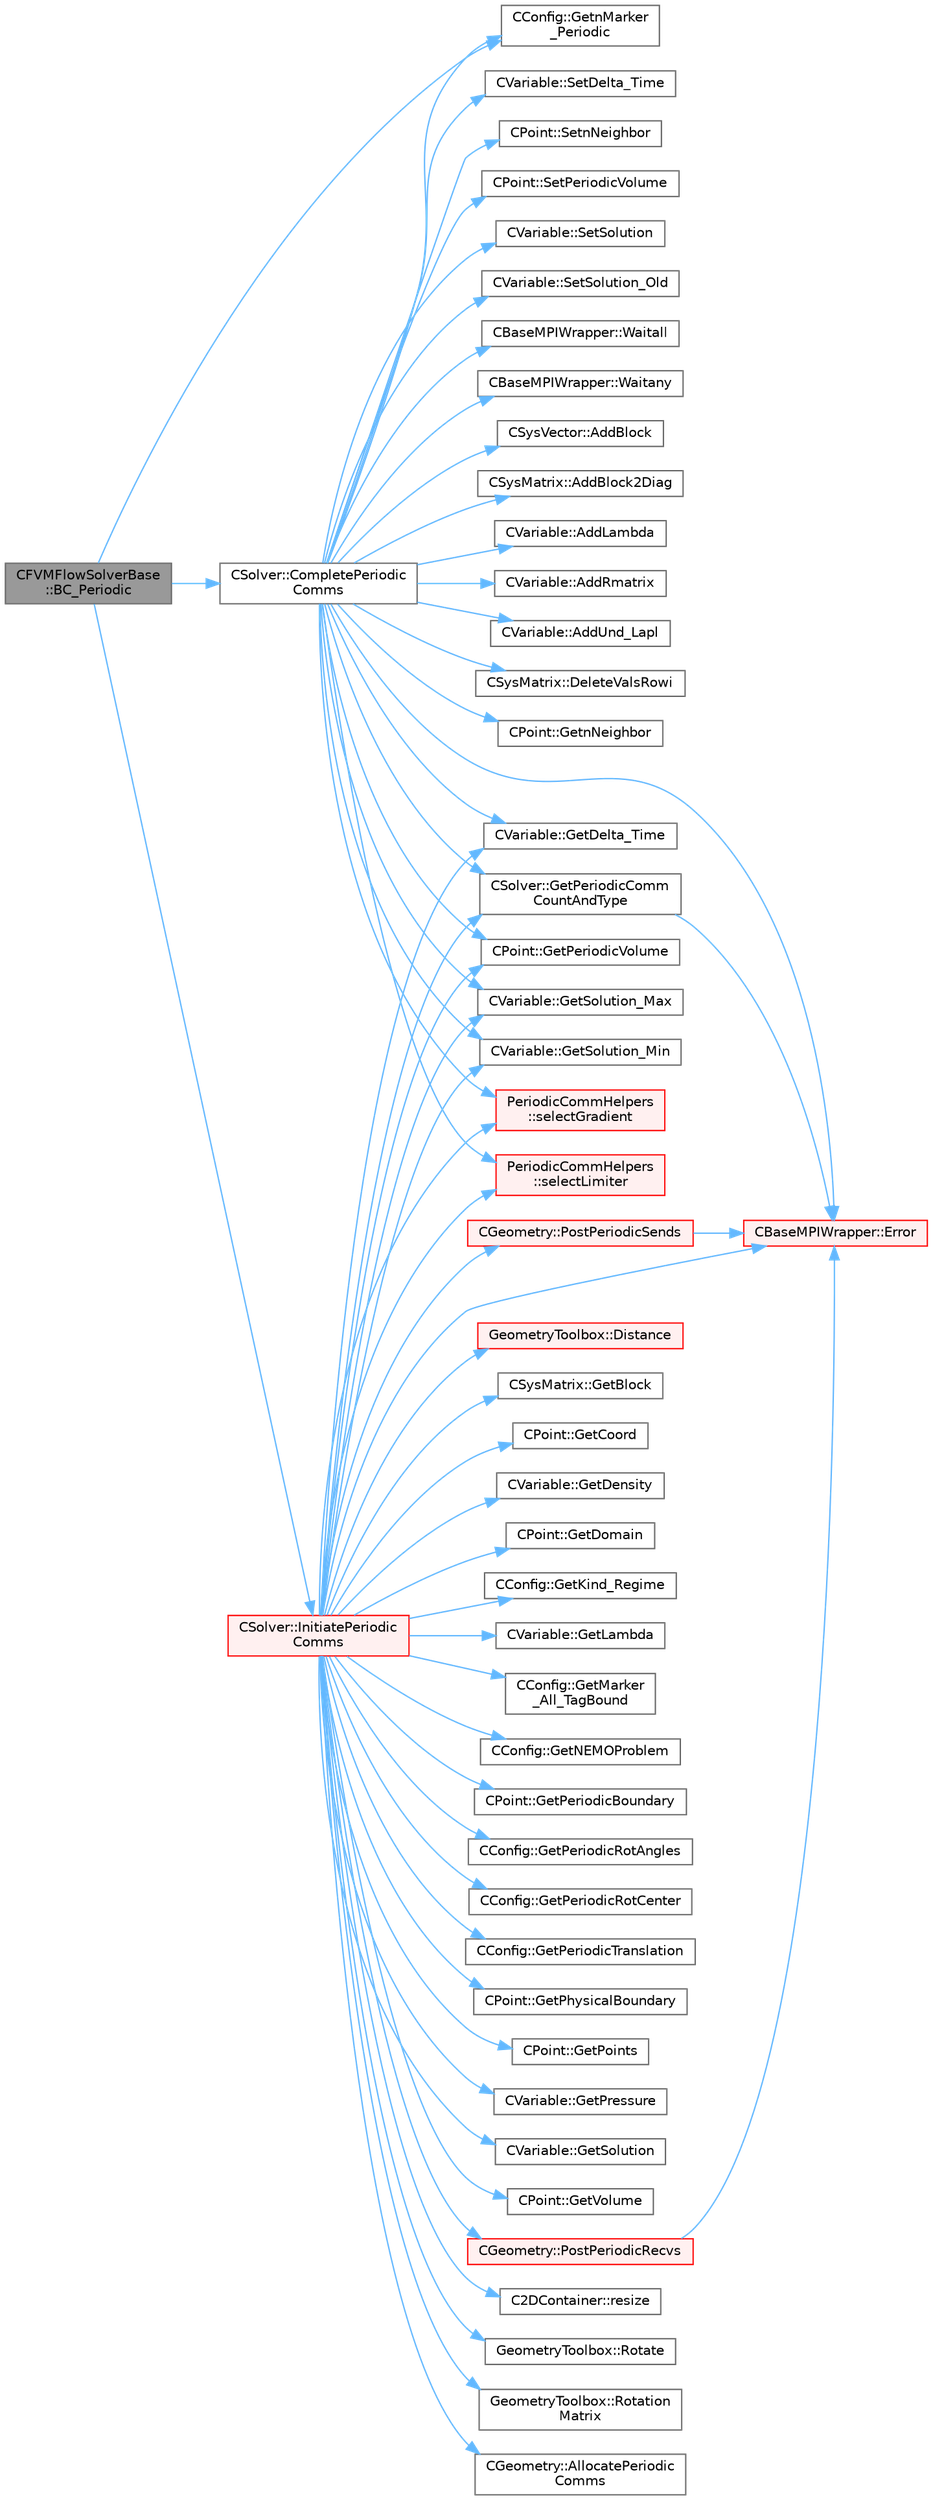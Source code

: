 digraph "CFVMFlowSolverBase::BC_Periodic"
{
 // LATEX_PDF_SIZE
  bgcolor="transparent";
  edge [fontname=Helvetica,fontsize=10,labelfontname=Helvetica,labelfontsize=10];
  node [fontname=Helvetica,fontsize=10,shape=box,height=0.2,width=0.4];
  rankdir="LR";
  Node1 [id="Node000001",label="CFVMFlowSolverBase\l::BC_Periodic",height=0.2,width=0.4,color="gray40", fillcolor="grey60", style="filled", fontcolor="black",tooltip="Impose a periodic boundary condition by summing contributions from the complete control volume."];
  Node1 -> Node2 [id="edge1_Node000001_Node000002",color="steelblue1",style="solid",tooltip=" "];
  Node2 [id="Node000002",label="CSolver::CompletePeriodic\lComms",height=0.2,width=0.4,color="grey40", fillcolor="white", style="filled",URL="$classCSolver.html#a6b9c3e0290bce84f14ad3fde8ffa8658",tooltip="Routine to complete the set of non-blocking periodic communications launched by InitiatePeriodicComms..."];
  Node2 -> Node3 [id="edge2_Node000002_Node000003",color="steelblue1",style="solid",tooltip=" "];
  Node3 [id="Node000003",label="CSysVector::AddBlock",height=0.2,width=0.4,color="grey40", fillcolor="white", style="filled",URL="$classCSysVector.html#aa463275cba394503a9778529fdaa4494",tooltip="Add \"block\" to the vector, see SetBlock."];
  Node2 -> Node4 [id="edge3_Node000002_Node000004",color="steelblue1",style="solid",tooltip=" "];
  Node4 [id="Node000004",label="CSysMatrix::AddBlock2Diag",height=0.2,width=0.4,color="grey40", fillcolor="white", style="filled",URL="$classCSysMatrix.html#a5a4ef7eeb7f009450f575660108ed7be",tooltip="Non overwrite version of SetBlock2Diag, also with scaling."];
  Node2 -> Node5 [id="edge4_Node000002_Node000005",color="steelblue1",style="solid",tooltip=" "];
  Node5 [id="Node000005",label="CVariable::AddLambda",height=0.2,width=0.4,color="grey40", fillcolor="white", style="filled",URL="$classCVariable.html#a90383034bdbbf6b9230ecb27b043374f",tooltip="Add the value of the spectral radius."];
  Node2 -> Node6 [id="edge5_Node000002_Node000006",color="steelblue1",style="solid",tooltip=" "];
  Node6 [id="Node000006",label="CVariable::AddRmatrix",height=0.2,width=0.4,color="grey40", fillcolor="white", style="filled",URL="$classCVariable.html#ad20c6c9494cc08a50403cea1a4b65795",tooltip="Add value to the Rmatrix for least squares gradient calculations."];
  Node2 -> Node7 [id="edge6_Node000002_Node000007",color="steelblue1",style="solid",tooltip=" "];
  Node7 [id="Node000007",label="CVariable::AddUnd_Lapl",height=0.2,width=0.4,color="grey40", fillcolor="white", style="filled",URL="$classCVariable.html#a1a920f04028a1c5ae487550cef89920a",tooltip="Increment the value of the undivided laplacian of the solution."];
  Node2 -> Node8 [id="edge7_Node000002_Node000008",color="steelblue1",style="solid",tooltip=" "];
  Node8 [id="Node000008",label="CSysMatrix::DeleteValsRowi",height=0.2,width=0.4,color="grey40", fillcolor="white", style="filled",URL="$classCSysMatrix.html#a9473b0224c9b9a2749571db0bbd22a70",tooltip="Deletes the values of the row i of the sparse matrix."];
  Node2 -> Node9 [id="edge8_Node000002_Node000009",color="steelblue1",style="solid",tooltip=" "];
  Node9 [id="Node000009",label="CBaseMPIWrapper::Error",height=0.2,width=0.4,color="red", fillcolor="#FFF0F0", style="filled",URL="$classCBaseMPIWrapper.html#a04457c47629bda56704e6a8804833eeb",tooltip=" "];
  Node2 -> Node11 [id="edge9_Node000002_Node000011",color="steelblue1",style="solid",tooltip=" "];
  Node11 [id="Node000011",label="CVariable::GetDelta_Time",height=0.2,width=0.4,color="grey40", fillcolor="white", style="filled",URL="$classCVariable.html#aef3ea2cd0a87d55835bb2bd332678489",tooltip="Get the value of the time step."];
  Node2 -> Node12 [id="edge10_Node000002_Node000012",color="steelblue1",style="solid",tooltip=" "];
  Node12 [id="Node000012",label="CConfig::GetnMarker\l_Periodic",height=0.2,width=0.4,color="grey40", fillcolor="white", style="filled",URL="$classCConfig.html#a8d41ac571359049bbdc4b7927e7c328a",tooltip="Get the total number of periodic markers."];
  Node2 -> Node13 [id="edge11_Node000002_Node000013",color="steelblue1",style="solid",tooltip=" "];
  Node13 [id="Node000013",label="CPoint::GetnNeighbor",height=0.2,width=0.4,color="grey40", fillcolor="white", style="filled",URL="$classCPoint.html#a49aa3858a7980bdf135f30d835bfebe9",tooltip="Get the number of neighbor of a point."];
  Node2 -> Node14 [id="edge12_Node000002_Node000014",color="steelblue1",style="solid",tooltip=" "];
  Node14 [id="Node000014",label="CSolver::GetPeriodicComm\lCountAndType",height=0.2,width=0.4,color="grey40", fillcolor="white", style="filled",URL="$classCSolver.html#a4cb94f79e1bb4dedc9e4c37606f3775c",tooltip="Helper function to define the type and number of variables per point for each communication type."];
  Node14 -> Node9 [id="edge13_Node000014_Node000009",color="steelblue1",style="solid",tooltip=" "];
  Node2 -> Node15 [id="edge14_Node000002_Node000015",color="steelblue1",style="solid",tooltip=" "];
  Node15 [id="Node000015",label="CPoint::GetPeriodicVolume",height=0.2,width=0.4,color="grey40", fillcolor="white", style="filled",URL="$classCPoint.html#a47d81f37300a47e20ee3cd66d7c457f4",tooltip="Get the missing component of area or volume for a control volume on a periodic marker."];
  Node2 -> Node16 [id="edge15_Node000002_Node000016",color="steelblue1",style="solid",tooltip=" "];
  Node16 [id="Node000016",label="CVariable::GetSolution_Max",height=0.2,width=0.4,color="grey40", fillcolor="white", style="filled",URL="$classCVariable.html#acf26b03150e1a12c455f5e8327436c28",tooltip="Get the min solution."];
  Node2 -> Node17 [id="edge16_Node000002_Node000017",color="steelblue1",style="solid",tooltip=" "];
  Node17 [id="Node000017",label="CVariable::GetSolution_Min",height=0.2,width=0.4,color="grey40", fillcolor="white", style="filled",URL="$classCVariable.html#a885cbb7a096bd4e59115f2856f4ac4a5",tooltip="Get the min solution."];
  Node2 -> Node18 [id="edge17_Node000002_Node000018",color="steelblue1",style="solid",tooltip=" "];
  Node18 [id="Node000018",label="PeriodicCommHelpers\l::selectGradient",height=0.2,width=0.4,color="red", fillcolor="#FFF0F0", style="filled",URL="$namespacePeriodicCommHelpers.html#a1fc07b93c26d00ddae225fd80c28c1fc",tooltip=" "];
  Node2 -> Node22 [id="edge18_Node000002_Node000022",color="steelblue1",style="solid",tooltip=" "];
  Node22 [id="Node000022",label="PeriodicCommHelpers\l::selectLimiter",height=0.2,width=0.4,color="red", fillcolor="#FFF0F0", style="filled",URL="$namespacePeriodicCommHelpers.html#a2f2bc43a91b0f94b664e28069ee7abd4",tooltip=" "];
  Node2 -> Node26 [id="edge19_Node000002_Node000026",color="steelblue1",style="solid",tooltip=" "];
  Node26 [id="Node000026",label="CVariable::SetDelta_Time",height=0.2,width=0.4,color="grey40", fillcolor="white", style="filled",URL="$classCVariable.html#a75d51484f25650269294a7925c0f5a3e",tooltip="Set the value of the time step."];
  Node2 -> Node27 [id="edge20_Node000002_Node000027",color="steelblue1",style="solid",tooltip=" "];
  Node27 [id="Node000027",label="CPoint::SetnNeighbor",height=0.2,width=0.4,color="grey40", fillcolor="white", style="filled",URL="$classCPoint.html#a28f69d74670361558e0fd31947cec519",tooltip="Set the number of neighbor (artificial dissipation)."];
  Node2 -> Node28 [id="edge21_Node000002_Node000028",color="steelblue1",style="solid",tooltip=" "];
  Node28 [id="Node000028",label="CPoint::SetPeriodicVolume",height=0.2,width=0.4,color="grey40", fillcolor="white", style="filled",URL="$classCPoint.html#a04fae9e559f1a077087f46208de8579c",tooltip="Set the missing component of area or volume for a control volume on a periodic marker."];
  Node2 -> Node29 [id="edge22_Node000002_Node000029",color="steelblue1",style="solid",tooltip=" "];
  Node29 [id="Node000029",label="CVariable::SetSolution",height=0.2,width=0.4,color="grey40", fillcolor="white", style="filled",URL="$classCVariable.html#a22fbbd7bc6491672843000644a05c6a5",tooltip="Set the value of the solution, all variables."];
  Node2 -> Node30 [id="edge23_Node000002_Node000030",color="steelblue1",style="solid",tooltip=" "];
  Node30 [id="Node000030",label="CVariable::SetSolution_Old",height=0.2,width=0.4,color="grey40", fillcolor="white", style="filled",URL="$classCVariable.html#a6ee4d8d450971204cc054a33d6473732",tooltip="Set the value of the old solution."];
  Node2 -> Node31 [id="edge24_Node000002_Node000031",color="steelblue1",style="solid",tooltip=" "];
  Node31 [id="Node000031",label="CBaseMPIWrapper::Waitall",height=0.2,width=0.4,color="grey40", fillcolor="white", style="filled",URL="$classCBaseMPIWrapper.html#a01c02f8c0c799ccd15023f0c2c3cae27",tooltip=" "];
  Node2 -> Node32 [id="edge25_Node000002_Node000032",color="steelblue1",style="solid",tooltip=" "];
  Node32 [id="Node000032",label="CBaseMPIWrapper::Waitany",height=0.2,width=0.4,color="grey40", fillcolor="white", style="filled",URL="$classCBaseMPIWrapper.html#a5f4a1382f625fbbfb2c6224a87591825",tooltip=" "];
  Node1 -> Node12 [id="edge26_Node000001_Node000012",color="steelblue1",style="solid",tooltip=" "];
  Node1 -> Node33 [id="edge27_Node000001_Node000033",color="steelblue1",style="solid",tooltip=" "];
  Node33 [id="Node000033",label="CSolver::InitiatePeriodic\lComms",height=0.2,width=0.4,color="red", fillcolor="#FFF0F0", style="filled",URL="$classCSolver.html#a1a6e3eee698f471925178d422a0c3724",tooltip="Routine to load a solver quantity into the data structures for MPI periodic communication and to laun..."];
  Node33 -> Node34 [id="edge28_Node000033_Node000034",color="steelblue1",style="solid",tooltip=" "];
  Node34 [id="Node000034",label="CGeometry::AllocatePeriodic\lComms",height=0.2,width=0.4,color="grey40", fillcolor="white", style="filled",URL="$classCGeometry.html#a3c81679606eb3deaf3bd0c4294a80eae",tooltip="Routine to allocate buffers for periodic communications. Also called to dynamically reallocate if not..."];
  Node33 -> Node35 [id="edge29_Node000033_Node000035",color="steelblue1",style="solid",tooltip=" "];
  Node35 [id="Node000035",label="GeometryToolbox::Distance",height=0.2,width=0.4,color="red", fillcolor="#FFF0F0", style="filled",URL="$group__GeometryToolbox.html#ga600fb4ee993ae4c3b985082d51994881",tooltip=" "];
  Node33 -> Node9 [id="edge30_Node000033_Node000009",color="steelblue1",style="solid",tooltip=" "];
  Node33 -> Node39 [id="edge31_Node000033_Node000039",color="steelblue1",style="solid",tooltip=" "];
  Node39 [id="Node000039",label="CSysMatrix::GetBlock",height=0.2,width=0.4,color="grey40", fillcolor="white", style="filled",URL="$classCSysMatrix.html#a8f5b31dfcee98f6e92f54de4a2e6a625",tooltip="Get a pointer to the start of block \"ij\"."];
  Node33 -> Node40 [id="edge32_Node000033_Node000040",color="steelblue1",style="solid",tooltip=" "];
  Node40 [id="Node000040",label="CPoint::GetCoord",height=0.2,width=0.4,color="grey40", fillcolor="white", style="filled",URL="$classCPoint.html#ab16c29dd03911529cd73bf467c313179",tooltip="Get the coordinates dor the control volume."];
  Node33 -> Node11 [id="edge33_Node000033_Node000011",color="steelblue1",style="solid",tooltip=" "];
  Node33 -> Node41 [id="edge34_Node000033_Node000041",color="steelblue1",style="solid",tooltip=" "];
  Node41 [id="Node000041",label="CVariable::GetDensity",height=0.2,width=0.4,color="grey40", fillcolor="white", style="filled",URL="$classCVariable.html#a4892ca545884011b7903a8e35c43b43f",tooltip="A virtual member."];
  Node33 -> Node42 [id="edge35_Node000033_Node000042",color="steelblue1",style="solid",tooltip=" "];
  Node42 [id="Node000042",label="CPoint::GetDomain",height=0.2,width=0.4,color="grey40", fillcolor="white", style="filled",URL="$classCPoint.html#aa58a27b602e47ddcad22ae74a5c6bc81",tooltip="For parallel computation, its indicates if a point must be computed or not."];
  Node33 -> Node43 [id="edge36_Node000033_Node000043",color="steelblue1",style="solid",tooltip=" "];
  Node43 [id="Node000043",label="CConfig::GetKind_Regime",height=0.2,width=0.4,color="grey40", fillcolor="white", style="filled",URL="$classCConfig.html#afbf664fbd8b2c75c5874432fdc185937",tooltip="Governing equations of the flow (it can be different from the run time equation)."];
  Node33 -> Node44 [id="edge37_Node000033_Node000044",color="steelblue1",style="solid",tooltip=" "];
  Node44 [id="Node000044",label="CVariable::GetLambda",height=0.2,width=0.4,color="grey40", fillcolor="white", style="filled",URL="$classCVariable.html#af0b6afbd2666eab791d902f50fc3e869",tooltip="Get the value of the spectral radius."];
  Node33 -> Node45 [id="edge38_Node000033_Node000045",color="steelblue1",style="solid",tooltip=" "];
  Node45 [id="Node000045",label="CConfig::GetMarker\l_All_TagBound",height=0.2,width=0.4,color="grey40", fillcolor="white", style="filled",URL="$classCConfig.html#ab8c9c1f45950a29355be4ff357049440",tooltip="Get the index of the surface defined in the geometry file."];
  Node33 -> Node46 [id="edge39_Node000033_Node000046",color="steelblue1",style="solid",tooltip=" "];
  Node46 [id="Node000046",label="CConfig::GetNEMOProblem",height=0.2,width=0.4,color="grey40", fillcolor="white", style="filled",URL="$classCConfig.html#ae3f698e50dc72c02aec172bbc3747798",tooltip="Return true if a NEMO solver is in use."];
  Node33 -> Node47 [id="edge40_Node000033_Node000047",color="steelblue1",style="solid",tooltip=" "];
  Node47 [id="Node000047",label="CPoint::GetPeriodicBoundary",height=0.2,width=0.4,color="grey40", fillcolor="white", style="filled",URL="$classCPoint.html#a89c049459e1c4b71ca86fcc8a5360070",tooltip="Provides information about if a point belongs to a periodic boundary (without MPI)."];
  Node33 -> Node14 [id="edge41_Node000033_Node000014",color="steelblue1",style="solid",tooltip=" "];
  Node33 -> Node48 [id="edge42_Node000033_Node000048",color="steelblue1",style="solid",tooltip=" "];
  Node48 [id="Node000048",label="CConfig::GetPeriodicRotAngles",height=0.2,width=0.4,color="grey40", fillcolor="white", style="filled",URL="$classCConfig.html#a23429512366edc5571342f9e3440ac1b",tooltip="Angles of rotation for a rotational periodic boundary."];
  Node33 -> Node49 [id="edge43_Node000033_Node000049",color="steelblue1",style="solid",tooltip=" "];
  Node49 [id="Node000049",label="CConfig::GetPeriodicRotCenter",height=0.2,width=0.4,color="grey40", fillcolor="white", style="filled",URL="$classCConfig.html#aede3f0e248c90e1ed1e4302f358e37e8",tooltip="Center of rotation for a rotational periodic boundary."];
  Node33 -> Node50 [id="edge44_Node000033_Node000050",color="steelblue1",style="solid",tooltip=" "];
  Node50 [id="Node000050",label="CConfig::GetPeriodicTranslation",height=0.2,width=0.4,color="grey40", fillcolor="white", style="filled",URL="$classCConfig.html#ab30e5ffef19779d6d59d195fa8fb5746",tooltip="Translation vector for a translational periodic boundary."];
  Node33 -> Node15 [id="edge45_Node000033_Node000015",color="steelblue1",style="solid",tooltip=" "];
  Node33 -> Node51 [id="edge46_Node000033_Node000051",color="steelblue1",style="solid",tooltip=" "];
  Node51 [id="Node000051",label="CPoint::GetPhysicalBoundary",height=0.2,width=0.4,color="grey40", fillcolor="white", style="filled",URL="$classCPoint.html#aaf8ce82e815afc59927fd23fc5bc34e2",tooltip="Provides information about if a point belong to the physical boundaries (without MPI)."];
  Node33 -> Node52 [id="edge47_Node000033_Node000052",color="steelblue1",style="solid",tooltip=" "];
  Node52 [id="Node000052",label="CPoint::GetPoints",height=0.2,width=0.4,color="grey40", fillcolor="white", style="filled",URL="$classCPoint.html#a28c574d1577404bc70199351c1c9c358",tooltip="Get the entire point adjacency information in compressed format (CSR)."];
  Node33 -> Node53 [id="edge48_Node000033_Node000053",color="steelblue1",style="solid",tooltip=" "];
  Node53 [id="Node000053",label="CVariable::GetPressure",height=0.2,width=0.4,color="grey40", fillcolor="white", style="filled",URL="$classCVariable.html#ad08820234eeedeb13105e603af2c67ad",tooltip="A virtual member."];
  Node33 -> Node54 [id="edge49_Node000033_Node000054",color="steelblue1",style="solid",tooltip=" "];
  Node54 [id="Node000054",label="CVariable::GetSolution",height=0.2,width=0.4,color="grey40", fillcolor="white", style="filled",URL="$classCVariable.html#a261483e39c23c1de7cb9aea7e917c121",tooltip="Get the solution."];
  Node33 -> Node16 [id="edge50_Node000033_Node000016",color="steelblue1",style="solid",tooltip=" "];
  Node33 -> Node17 [id="edge51_Node000033_Node000017",color="steelblue1",style="solid",tooltip=" "];
  Node33 -> Node55 [id="edge52_Node000033_Node000055",color="steelblue1",style="solid",tooltip=" "];
  Node55 [id="Node000055",label="CPoint::GetVolume",height=0.2,width=0.4,color="grey40", fillcolor="white", style="filled",URL="$classCPoint.html#acc83b19b9c7201987cc2e948a7259af8",tooltip="Get area or volume of the control volume."];
  Node33 -> Node56 [id="edge53_Node000033_Node000056",color="steelblue1",style="solid",tooltip=" "];
  Node56 [id="Node000056",label="CGeometry::PostPeriodicRecvs",height=0.2,width=0.4,color="red", fillcolor="#FFF0F0", style="filled",URL="$classCGeometry.html#a60a44b5d0d4261cf6f420ccfc91757e3",tooltip="Routine to launch non-blocking recvs only for all periodic communication with neighboring partitions."];
  Node56 -> Node9 [id="edge54_Node000056_Node000009",color="steelblue1",style="solid",tooltip=" "];
  Node33 -> Node59 [id="edge55_Node000033_Node000059",color="steelblue1",style="solid",tooltip=" "];
  Node59 [id="Node000059",label="CGeometry::PostPeriodicSends",height=0.2,width=0.4,color="red", fillcolor="#FFF0F0", style="filled",URL="$classCGeometry.html#a3b0f9d3d7c63f4aca8529b15e12ea78e",tooltip="Routine to launch a single non-blocking send once the buffer is loaded for a periodic commucation."];
  Node59 -> Node9 [id="edge56_Node000059_Node000009",color="steelblue1",style="solid",tooltip=" "];
  Node33 -> Node62 [id="edge57_Node000033_Node000062",color="steelblue1",style="solid",tooltip=" "];
  Node62 [id="Node000062",label="C2DContainer::resize",height=0.2,width=0.4,color="grey40", fillcolor="white", style="filled",URL="$classC2DContainer.html#a39929b060c72565b4ab19c3a391bb8e6",tooltip="Request a change of size."];
  Node33 -> Node63 [id="edge58_Node000033_Node000063",color="steelblue1",style="solid",tooltip=" "];
  Node63 [id="Node000063",label="GeometryToolbox::Rotate",height=0.2,width=0.4,color="grey40", fillcolor="white", style="filled",URL="$group__GeometryToolbox.html#ga096060ce1ab901c92fd03f55da4cc406",tooltip="Apply a rotation matrix (R) about origin (O) to a point at distance (d) from it to obtain new coordin..."];
  Node33 -> Node64 [id="edge59_Node000033_Node000064",color="steelblue1",style="solid",tooltip=" "];
  Node64 [id="Node000064",label="GeometryToolbox::Rotation\lMatrix",height=0.2,width=0.4,color="grey40", fillcolor="white", style="filled",URL="$group__GeometryToolbox.html#ga3d2f77f7f0ea57f6d7256a29a2d00f7e",tooltip="Compute a 3D rotation matrix."];
  Node33 -> Node18 [id="edge60_Node000033_Node000018",color="steelblue1",style="solid",tooltip=" "];
  Node33 -> Node22 [id="edge61_Node000033_Node000022",color="steelblue1",style="solid",tooltip=" "];
}
